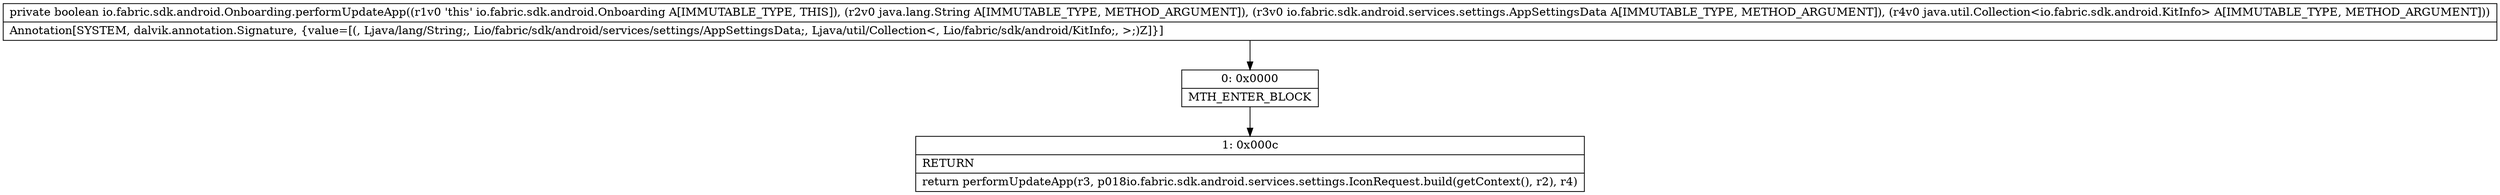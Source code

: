 digraph "CFG forio.fabric.sdk.android.Onboarding.performUpdateApp(Ljava\/lang\/String;Lio\/fabric\/sdk\/android\/services\/settings\/AppSettingsData;Ljava\/util\/Collection;)Z" {
Node_0 [shape=record,label="{0\:\ 0x0000|MTH_ENTER_BLOCK\l}"];
Node_1 [shape=record,label="{1\:\ 0x000c|RETURN\l|return performUpdateApp(r3, p018io.fabric.sdk.android.services.settings.IconRequest.build(getContext(), r2), r4)\l}"];
MethodNode[shape=record,label="{private boolean io.fabric.sdk.android.Onboarding.performUpdateApp((r1v0 'this' io.fabric.sdk.android.Onboarding A[IMMUTABLE_TYPE, THIS]), (r2v0 java.lang.String A[IMMUTABLE_TYPE, METHOD_ARGUMENT]), (r3v0 io.fabric.sdk.android.services.settings.AppSettingsData A[IMMUTABLE_TYPE, METHOD_ARGUMENT]), (r4v0 java.util.Collection\<io.fabric.sdk.android.KitInfo\> A[IMMUTABLE_TYPE, METHOD_ARGUMENT]))  | Annotation[SYSTEM, dalvik.annotation.Signature, \{value=[(, Ljava\/lang\/String;, Lio\/fabric\/sdk\/android\/services\/settings\/AppSettingsData;, Ljava\/util\/Collection\<, Lio\/fabric\/sdk\/android\/KitInfo;, \>;)Z]\}]\l}"];
MethodNode -> Node_0;
Node_0 -> Node_1;
}

